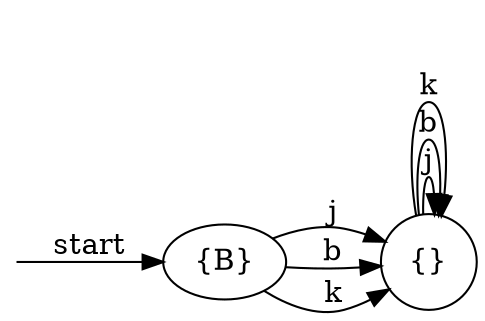digraph dfa {
    rankdir = LR;
    __start [style = invis, shape = point];
    __start -> "{B}" [ label = "start" ];
    node [shape = doublecircle];
    node [shape = circle];
    "{B}" -> "{}" [ label = "j" ];
    "{B}" -> "{}" [ label = "b" ];
    "{B}" -> "{}" [ label = "k" ];
    "{}" -> "{}" [ label = "j" ];
    "{}" -> "{}" [ label = "b" ];
    "{}" -> "{}" [ label = "k" ];
}
